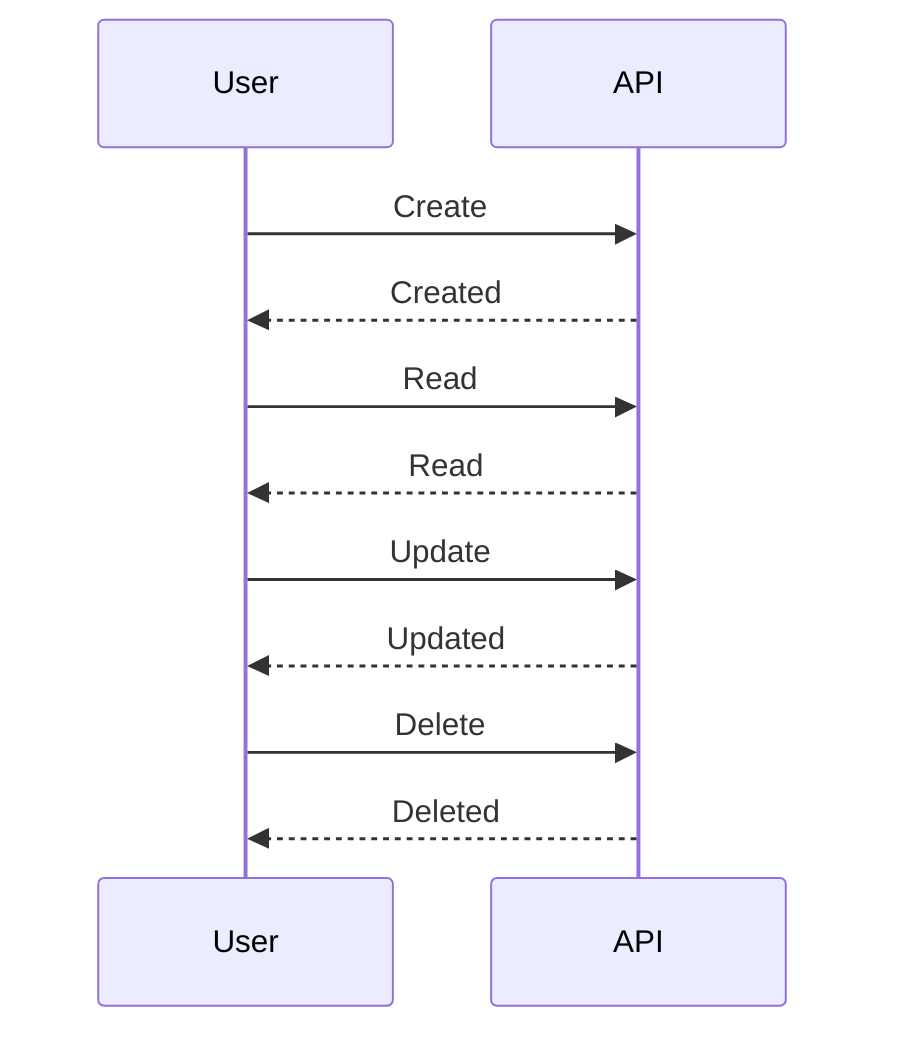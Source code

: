 sequenceDiagram
    User->>API: Create
    API-->>User: Created
    User->>API: Read
    API-->>User: Read
    User->>API: Update
    API-->>User: Updated
    User->>API: Delete
    API-->>User: Deleted